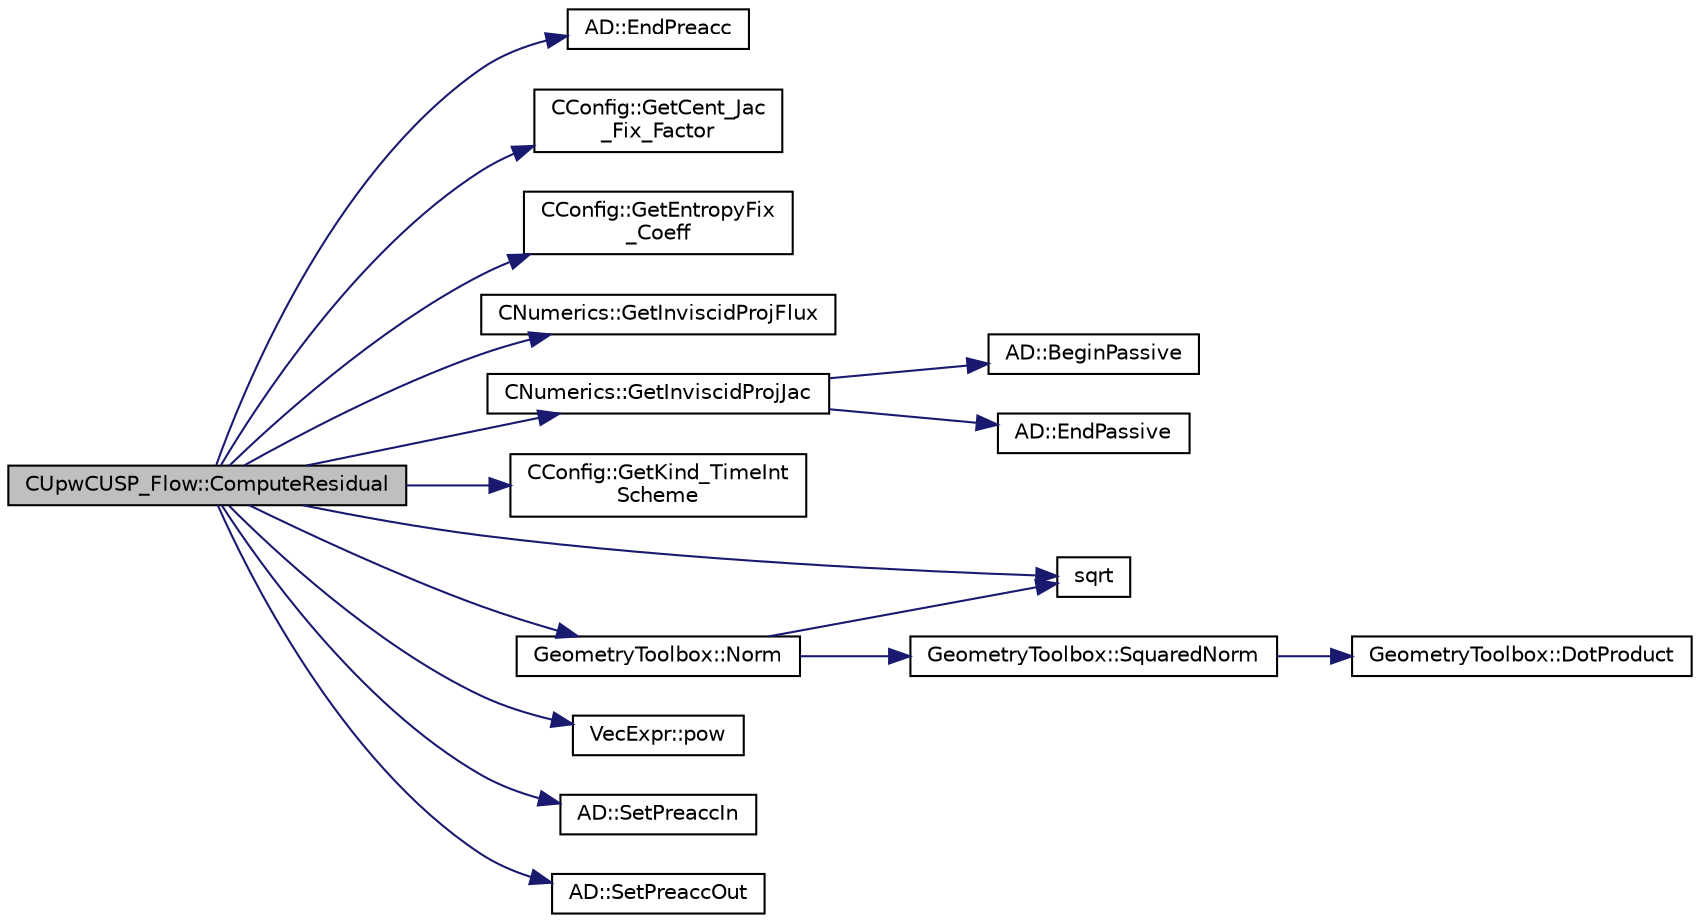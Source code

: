 digraph "CUpwCUSP_Flow::ComputeResidual"
{
 // LATEX_PDF_SIZE
  edge [fontname="Helvetica",fontsize="10",labelfontname="Helvetica",labelfontsize="10"];
  node [fontname="Helvetica",fontsize="10",shape=record];
  rankdir="LR";
  Node1 [label="CUpwCUSP_Flow::ComputeResidual",height=0.2,width=0.4,color="black", fillcolor="grey75", style="filled", fontcolor="black",tooltip="Compute the flow residual using a JST method."];
  Node1 -> Node2 [color="midnightblue",fontsize="10",style="solid",fontname="Helvetica"];
  Node2 [label="AD::EndPreacc",height=0.2,width=0.4,color="black", fillcolor="white", style="filled",URL="$namespaceAD.html#a309d057a92faa60a3a760254678ec9ea",tooltip="Ends a preaccumulation section and computes the local Jacobi matrix of a code section using the varia..."];
  Node1 -> Node3 [color="midnightblue",fontsize="10",style="solid",fontname="Helvetica"];
  Node3 [label="CConfig::GetCent_Jac\l_Fix_Factor",height=0.2,width=0.4,color="black", fillcolor="white", style="filled",URL="$classCConfig.html#a1b373a9940d22fe894d763c1e5eedee6",tooltip="Factor by which to multiply the dissipation contribution to Jacobians of central schemes."];
  Node1 -> Node4 [color="midnightblue",fontsize="10",style="solid",fontname="Helvetica"];
  Node4 [label="CConfig::GetEntropyFix\l_Coeff",height=0.2,width=0.4,color="black", fillcolor="white", style="filled",URL="$classCConfig.html#a3ab8d97ce9965e81b02b43ec317199f0",tooltip="Get the entropy fix."];
  Node1 -> Node5 [color="midnightblue",fontsize="10",style="solid",fontname="Helvetica"];
  Node5 [label="CNumerics::GetInviscidProjFlux",height=0.2,width=0.4,color="black", fillcolor="white", style="filled",URL="$classCNumerics.html#abc7577a8952597009e6732df805d0b91",tooltip="Compute the projected inviscid flux vector."];
  Node1 -> Node6 [color="midnightblue",fontsize="10",style="solid",fontname="Helvetica"];
  Node6 [label="CNumerics::GetInviscidProjJac",height=0.2,width=0.4,color="black", fillcolor="white", style="filled",URL="$classCNumerics.html#aa5c49df663f9dce38e2073ef22580099",tooltip="Compute the projection of the inviscid Jacobian matrices."];
  Node6 -> Node7 [color="midnightblue",fontsize="10",style="solid",fontname="Helvetica"];
  Node7 [label="AD::BeginPassive",height=0.2,width=0.4,color="black", fillcolor="white", style="filled",URL="$namespaceAD.html#a17303e0b54570243d54732b02655f9a5",tooltip="Start a passive region, i.e. stop recording."];
  Node6 -> Node8 [color="midnightblue",fontsize="10",style="solid",fontname="Helvetica"];
  Node8 [label="AD::EndPassive",height=0.2,width=0.4,color="black", fillcolor="white", style="filled",URL="$namespaceAD.html#af5a5809a923faf03119828c329bc2db7",tooltip="End a passive region, i.e. start recording if we were recording before."];
  Node1 -> Node9 [color="midnightblue",fontsize="10",style="solid",fontname="Helvetica"];
  Node9 [label="CConfig::GetKind_TimeInt\lScheme",height=0.2,width=0.4,color="black", fillcolor="white", style="filled",URL="$classCConfig.html#ad16f71356f146b530fb1fbb45444525c",tooltip="Get the kind of time integration method."];
  Node1 -> Node10 [color="midnightblue",fontsize="10",style="solid",fontname="Helvetica"];
  Node10 [label="GeometryToolbox::Norm",height=0.2,width=0.4,color="black", fillcolor="white", style="filled",URL="$group__GeometryToolbox.html#gad8b24e50333c9a8378f7abf18222f36a",tooltip=" "];
  Node10 -> Node11 [color="midnightblue",fontsize="10",style="solid",fontname="Helvetica"];
  Node11 [label="sqrt",height=0.2,width=0.4,color="black", fillcolor="white", style="filled",URL="$group__SIMD.html#ga54a1925ab40fb4249ea255072520de35",tooltip=" "];
  Node10 -> Node12 [color="midnightblue",fontsize="10",style="solid",fontname="Helvetica"];
  Node12 [label="GeometryToolbox::SquaredNorm",height=0.2,width=0.4,color="black", fillcolor="white", style="filled",URL="$group__GeometryToolbox.html#ga98c9b9314cc6352c9bba49b8cfb4b056",tooltip=" "];
  Node12 -> Node13 [color="midnightblue",fontsize="10",style="solid",fontname="Helvetica"];
  Node13 [label="GeometryToolbox::DotProduct",height=0.2,width=0.4,color="black", fillcolor="white", style="filled",URL="$group__GeometryToolbox.html#ga7ec3e1e20fab73dbf0159fe38492cc89",tooltip=" "];
  Node1 -> Node14 [color="midnightblue",fontsize="10",style="solid",fontname="Helvetica"];
  Node14 [label="VecExpr::pow",height=0.2,width=0.4,color="black", fillcolor="white", style="filled",URL="$group__VecExpr.html#ga7fb255e1f2a1773d3cc6ff7bee1aadd2",tooltip=" "];
  Node1 -> Node15 [color="midnightblue",fontsize="10",style="solid",fontname="Helvetica"];
  Node15 [label="AD::SetPreaccIn",height=0.2,width=0.4,color="black", fillcolor="white", style="filled",URL="$namespaceAD.html#aa163589c94af6ddfdbcf901ecc76ac77",tooltip="Sets the scalar inputs of a preaccumulation section."];
  Node1 -> Node16 [color="midnightblue",fontsize="10",style="solid",fontname="Helvetica"];
  Node16 [label="AD::SetPreaccOut",height=0.2,width=0.4,color="black", fillcolor="white", style="filled",URL="$namespaceAD.html#a96f26aa5f6909173e990e03b864fec33",tooltip="Sets the scalar outputs of a preaccumulation section."];
  Node1 -> Node11 [color="midnightblue",fontsize="10",style="solid",fontname="Helvetica"];
}
